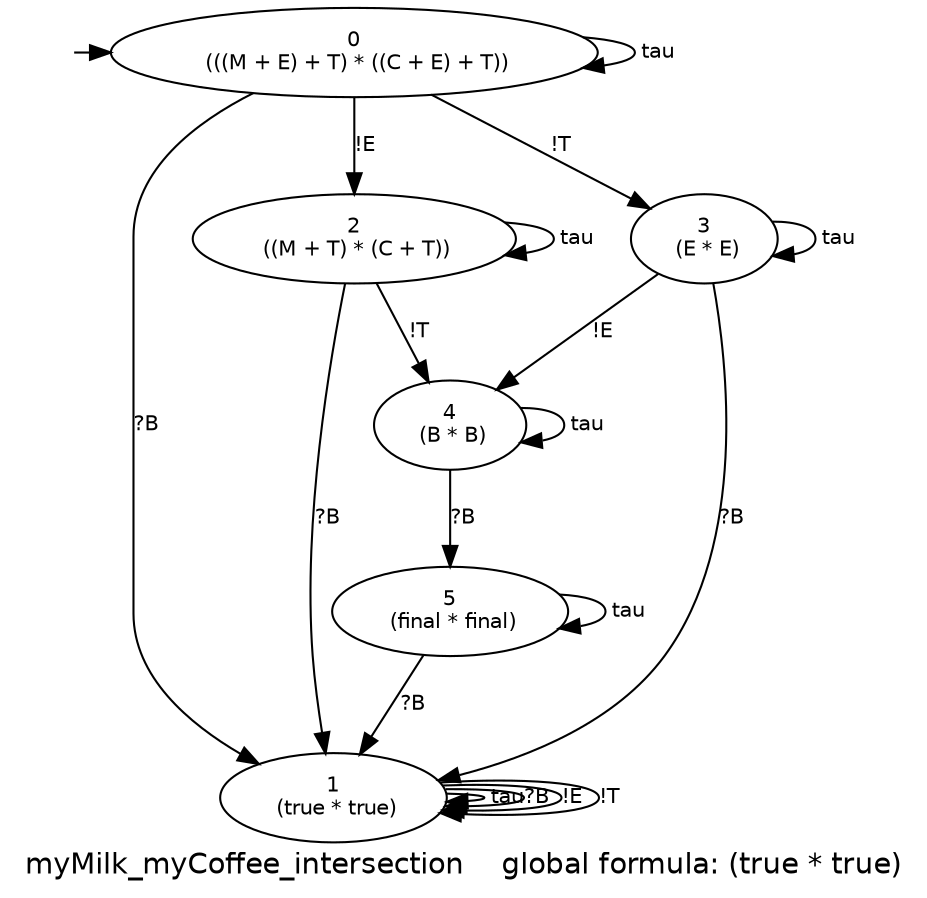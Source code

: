 digraph D {
graph [fontname="Helvetica", label="myMilk_myCoffee_intersection    global formula: (true * true)"];
node [fontname="Helvetica" fontsize=10];
edge [fontname="Helvetica" fontsize=10];
  q_0 [label="" height="0.01" width="0.01" style="invis"];
  q_0 -> 0 [minlen="0.5"];
  0 [label="0\n (((M + E) + T) * ((C + E) + T))"]
  0 -> 0 [label=" tau"]
  0 -> 1 [label="?B"]
  0 -> 2 [label="!E"]
  0 -> 3 [label="!T"]
  1 [label="1\n (true * true)"]
  1 -> 1 [label=" tau"]
  1 -> 1 [label="?B"]
  1 -> 1 [label="!E"]
  1 -> 1 [label="!T"]
  2 [label="2\n ((M + T) * (C + T))"]
  2 -> 2 [label=" tau"]
  2 -> 1 [label="?B"]
  2 -> 4 [label="!T"]
  3 [label="3\n (E * E)"]
  3 -> 3 [label=" tau"]
  3 -> 1 [label="?B"]
  3 -> 4 [label="!E"]
  4 [label="4\n (B * B)"]
  4 -> 4 [label=" tau"]
  4 -> 5 [label="?B"]
  5 [label="5\n (final * final)"]
  5 -> 5 [label=" tau"]
  5 -> 1 [label="?B"]
}
